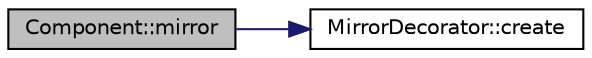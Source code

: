 digraph "Component::mirror"
{
  edge [fontname="Helvetica",fontsize="10",labelfontname="Helvetica",labelfontsize="10"];
  node [fontname="Helvetica",fontsize="10",shape=record];
  rankdir="LR";
  Node1 [label="Component::mirror",height=0.2,width=0.4,color="black", fillcolor="grey75", style="filled" fontcolor="black"];
  Node1 -> Node2 [color="midnightblue",fontsize="10",style="solid",fontname="Helvetica"];
  Node2 [label="MirrorDecorator::create",height=0.2,width=0.4,color="black", fillcolor="white", style="filled",URL="$classMirrorDecorator.html#a59ad3b851b84060d05e540250aaec086",tooltip="Default factory method."];
}
